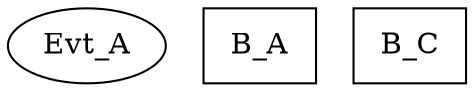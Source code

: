 digraph "pps-test4-1" {
name="pps-test4-1"

graph []
edge  [type="defdst"]
node [];

subgraph cpu0 {
  node  [cpu="0" pattern=B];
  Evt_A   [type=tmsg patentry=1   toffs=0 fid=1, gid=5, evtno=205, sid=2, bpid=8, par="0x123"];
  B_A     [type=block shape=rectangle patexit=1  tperiod=100000000];
  B_C     [type=block shape=rectangle patexit=1  tperiod=100000000];

}


}
